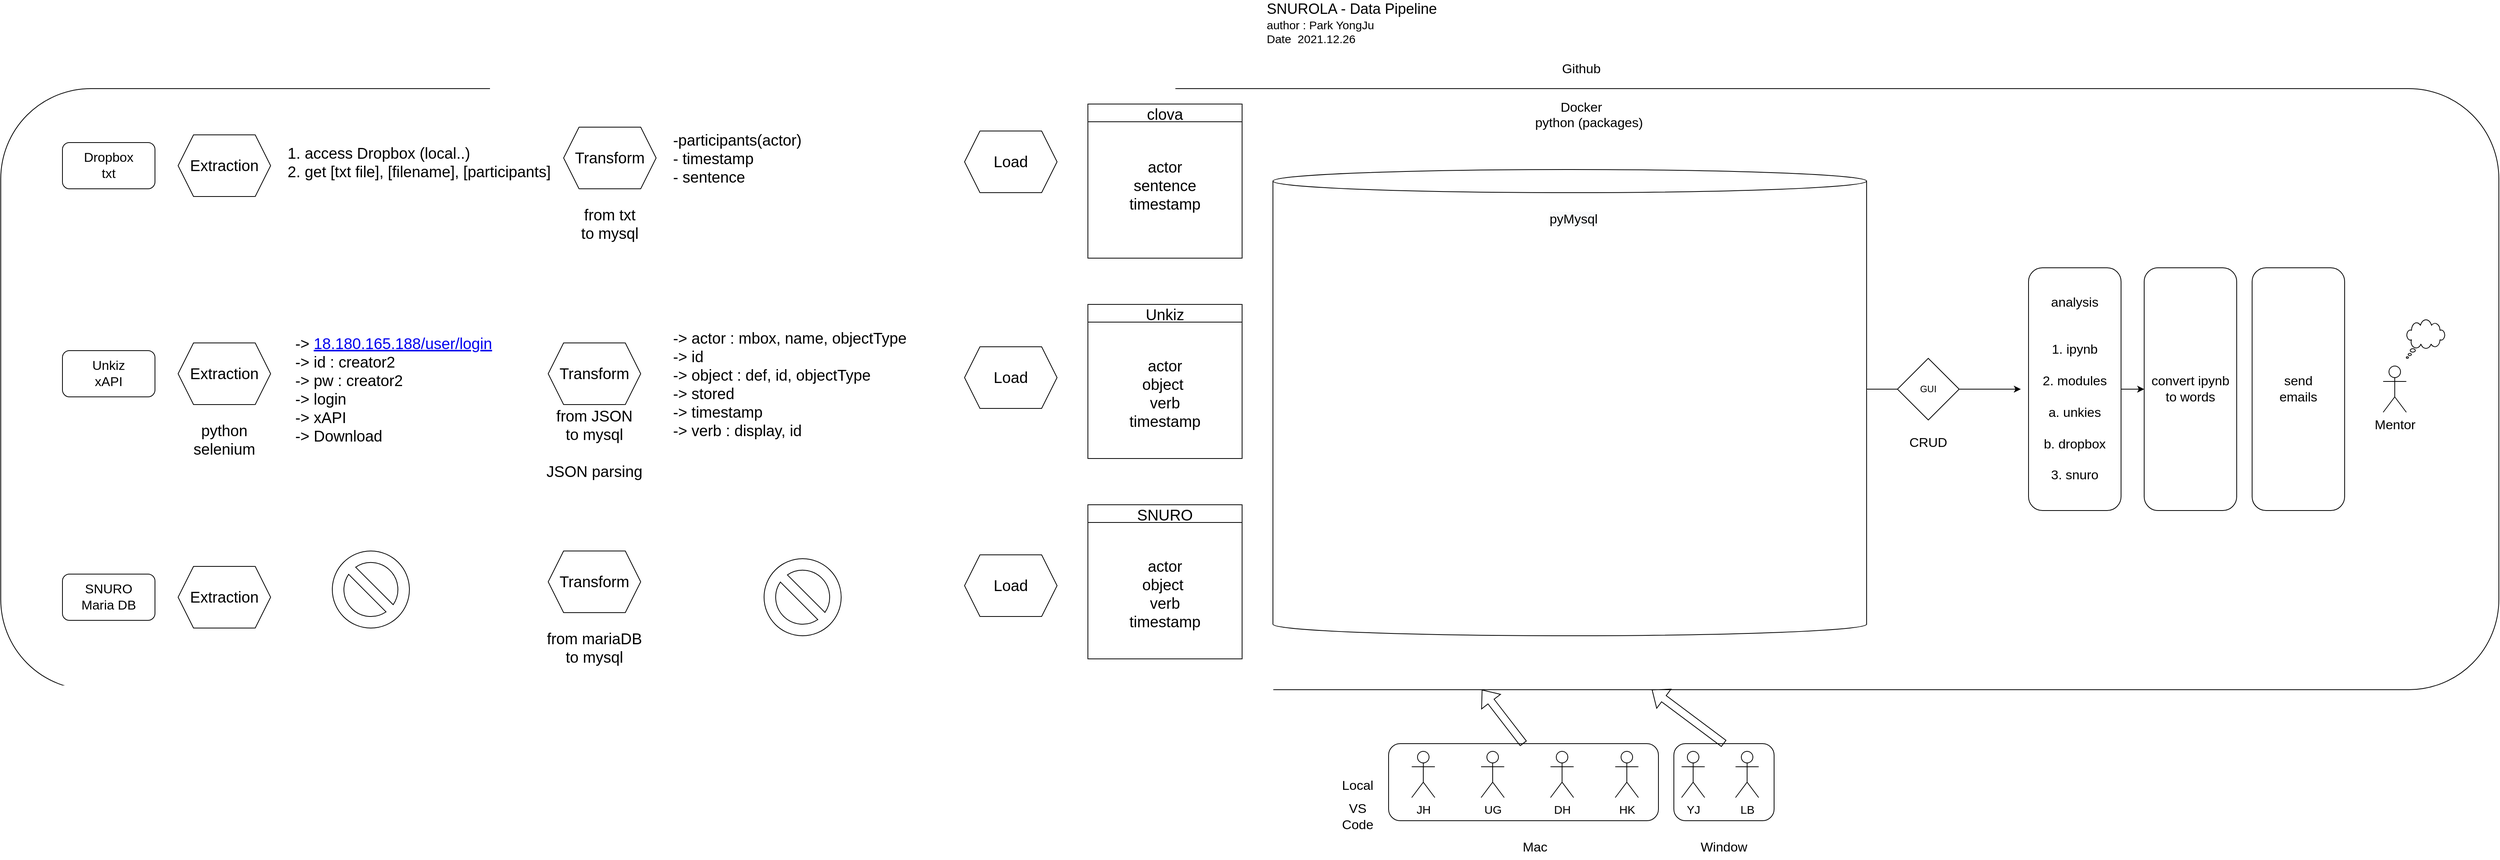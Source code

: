<mxfile version="16.1.0" type="github">
  <diagram id="KomBlYfURObIVosx0nQ2" name="Page-1">
    <mxGraphModel dx="4574" dy="1468" grid="1" gridSize="10" guides="1" tooltips="1" connect="1" arrows="1" fold="1" page="1" pageScale="1" pageWidth="827" pageHeight="1169" math="0" shadow="0">
      <root>
        <mxCell id="0" />
        <mxCell id="1" parent="0" />
        <mxCell id="mV-E5b2ut-4umRUvLPbg-17" value="" style="rounded=1;whiteSpace=wrap;html=1;fontSize=17;fillColor=none;" parent="1" vertex="1">
          <mxGeometry x="-1620" y="130" width="3240" height="780" as="geometry" />
        </mxCell>
        <mxCell id="mV-E5b2ut-4umRUvLPbg-1" value="&lt;font style=&quot;font-size: 19px&quot;&gt;SNUROLA - Data Pipeline&lt;br&gt;&lt;/font&gt;&lt;font style=&quot;font-size: 15px&quot;&gt;author : Park YongJu&lt;br&gt;Date&amp;nbsp; 2021.12.26&lt;/font&gt;" style="text;html=1;strokeColor=none;fillColor=none;align=left;verticalAlign=middle;whiteSpace=wrap;rounded=0;" parent="1" vertex="1">
          <mxGeometry x="20" y="30" width="230" height="30" as="geometry" />
        </mxCell>
        <mxCell id="mV-E5b2ut-4umRUvLPbg-2" value="JH" style="shape=umlActor;verticalLabelPosition=bottom;verticalAlign=top;html=1;outlineConnect=0;fontSize=15;" parent="1" vertex="1">
          <mxGeometry x="210" y="990" width="30" height="60" as="geometry" />
        </mxCell>
        <mxCell id="mV-E5b2ut-4umRUvLPbg-4" value="&lt;font style=&quot;font-size: 17px&quot;&gt;Local&lt;/font&gt;" style="text;html=1;strokeColor=none;fillColor=none;align=center;verticalAlign=middle;whiteSpace=wrap;rounded=0;fontSize=15;" parent="1" vertex="1">
          <mxGeometry x="110" y="1020" width="60" height="30" as="geometry" />
        </mxCell>
        <mxCell id="mV-E5b2ut-4umRUvLPbg-5" value="UG" style="shape=umlActor;verticalLabelPosition=bottom;verticalAlign=top;html=1;outlineConnect=0;fontSize=15;" parent="1" vertex="1">
          <mxGeometry x="300" y="990" width="30" height="60" as="geometry" />
        </mxCell>
        <mxCell id="mV-E5b2ut-4umRUvLPbg-6" value="DH" style="shape=umlActor;verticalLabelPosition=bottom;verticalAlign=top;html=1;outlineConnect=0;fontSize=15;" parent="1" vertex="1">
          <mxGeometry x="390" y="990" width="30" height="60" as="geometry" />
        </mxCell>
        <mxCell id="mV-E5b2ut-4umRUvLPbg-7" value="LB" style="shape=umlActor;verticalLabelPosition=bottom;verticalAlign=top;html=1;outlineConnect=0;fontSize=15;" parent="1" vertex="1">
          <mxGeometry x="630" y="990" width="30" height="60" as="geometry" />
        </mxCell>
        <mxCell id="mV-E5b2ut-4umRUvLPbg-8" value="HK" style="shape=umlActor;verticalLabelPosition=bottom;verticalAlign=top;html=1;outlineConnect=0;fontSize=15;" parent="1" vertex="1">
          <mxGeometry x="474" y="990" width="30" height="60" as="geometry" />
        </mxCell>
        <mxCell id="mV-E5b2ut-4umRUvLPbg-9" value="YJ" style="shape=umlActor;verticalLabelPosition=bottom;verticalAlign=top;html=1;outlineConnect=0;fontSize=15;" parent="1" vertex="1">
          <mxGeometry x="560" y="990" width="30" height="60" as="geometry" />
        </mxCell>
        <mxCell id="mV-E5b2ut-4umRUvLPbg-11" value="" style="rounded=1;whiteSpace=wrap;html=1;fontSize=17;fillColor=none;" parent="1" vertex="1">
          <mxGeometry x="180" y="980" width="350" height="100" as="geometry" />
        </mxCell>
        <mxCell id="mV-E5b2ut-4umRUvLPbg-12" value="" style="rounded=1;whiteSpace=wrap;html=1;fontSize=17;fillColor=none;" parent="1" vertex="1">
          <mxGeometry x="550" y="980" width="130" height="100" as="geometry" />
        </mxCell>
        <mxCell id="mV-E5b2ut-4umRUvLPbg-13" value="&lt;font style=&quot;font-size: 17px&quot;&gt;Mac&lt;/font&gt;" style="text;html=1;strokeColor=none;fillColor=none;align=center;verticalAlign=middle;whiteSpace=wrap;rounded=0;fontSize=15;" parent="1" vertex="1">
          <mxGeometry x="340" y="1100" width="60" height="30" as="geometry" />
        </mxCell>
        <mxCell id="mV-E5b2ut-4umRUvLPbg-14" value="&lt;font style=&quot;font-size: 17px&quot;&gt;Window&lt;/font&gt;" style="text;html=1;strokeColor=none;fillColor=none;align=center;verticalAlign=middle;whiteSpace=wrap;rounded=0;fontSize=15;" parent="1" vertex="1">
          <mxGeometry x="585" y="1100" width="60" height="30" as="geometry" />
        </mxCell>
        <mxCell id="mV-E5b2ut-4umRUvLPbg-18" value="" style="shape=flexArrow;endArrow=classic;html=1;rounded=0;fontSize=17;exitX=0.5;exitY=0;exitDx=0;exitDy=0;" parent="1" source="mV-E5b2ut-4umRUvLPbg-11" target="mV-E5b2ut-4umRUvLPbg-17" edge="1">
          <mxGeometry width="50" height="50" relative="1" as="geometry">
            <mxPoint x="540" y="570" as="sourcePoint" />
            <mxPoint x="590" y="520" as="targetPoint" />
          </mxGeometry>
        </mxCell>
        <mxCell id="mV-E5b2ut-4umRUvLPbg-19" value="" style="shape=flexArrow;endArrow=classic;html=1;rounded=0;fontSize=17;exitX=0.5;exitY=0;exitDx=0;exitDy=0;" parent="1" source="mV-E5b2ut-4umRUvLPbg-12" target="mV-E5b2ut-4umRUvLPbg-17" edge="1">
          <mxGeometry width="50" height="50" relative="1" as="geometry">
            <mxPoint x="540" y="570" as="sourcePoint" />
            <mxPoint x="590" y="520" as="targetPoint" />
          </mxGeometry>
        </mxCell>
        <mxCell id="mV-E5b2ut-4umRUvLPbg-20" value="&lt;span style=&quot;font-size: 17px&quot;&gt;Github&lt;br&gt;&lt;br&gt;&lt;/span&gt;" style="text;html=1;strokeColor=none;fillColor=none;align=center;verticalAlign=middle;whiteSpace=wrap;rounded=0;fontSize=15;" parent="1" vertex="1">
          <mxGeometry x="400" y="100" width="60" height="30" as="geometry" />
        </mxCell>
        <mxCell id="mV-E5b2ut-4umRUvLPbg-21" value="&lt;span style=&quot;font-size: 17px&quot;&gt;Docker&lt;br&gt;&lt;/span&gt;" style="text;html=1;strokeColor=none;fillColor=none;align=center;verticalAlign=middle;whiteSpace=wrap;rounded=0;fontSize=15;" parent="1" vertex="1">
          <mxGeometry x="400" y="140" width="60" height="30" as="geometry" />
        </mxCell>
        <mxCell id="mV-E5b2ut-4umRUvLPbg-23" value="&lt;span style=&quot;font-size: 17px&quot;&gt;python&amp;nbsp;(packages)&lt;br&gt;&lt;br&gt;&lt;br&gt;&lt;/span&gt;" style="text;html=1;strokeColor=none;fillColor=none;align=center;verticalAlign=middle;whiteSpace=wrap;rounded=0;fontSize=15;" parent="1" vertex="1">
          <mxGeometry x="410" y="180" width="60" height="30" as="geometry" />
        </mxCell>
        <mxCell id="mV-E5b2ut-4umRUvLPbg-26" value="analysis&lt;br&gt;&lt;br&gt;&lt;br&gt;1. ipynb&lt;br&gt;&lt;br&gt;2. modules&lt;br&gt;&lt;br&gt;a. unkies&lt;br&gt;&lt;br&gt;b. dropbox&lt;br&gt;&lt;br&gt;3. snuro" style="rounded=1;whiteSpace=wrap;html=1;fontSize=17;fillColor=none;" parent="1" vertex="1">
          <mxGeometry x="1010" y="362.5" width="120" height="315" as="geometry" />
        </mxCell>
        <mxCell id="mV-E5b2ut-4umRUvLPbg-29" value="convert ipynb to words" style="rounded=1;whiteSpace=wrap;html=1;fontSize=17;fillColor=none;" parent="1" vertex="1">
          <mxGeometry x="1160" y="362.5" width="120" height="315" as="geometry" />
        </mxCell>
        <mxCell id="mV-E5b2ut-4umRUvLPbg-31" value="" style="shape=cylinder3;whiteSpace=wrap;html=1;boundedLbl=1;backgroundOutline=1;size=15;glass=1;fontSize=17;fillColor=none;" parent="1" vertex="1">
          <mxGeometry x="30" y="235" width="770" height="605" as="geometry" />
        </mxCell>
        <mxCell id="mV-E5b2ut-4umRUvLPbg-34" value="&lt;span style=&quot;font-size: 17px&quot;&gt;VS Code&lt;/span&gt;" style="text;html=1;strokeColor=none;fillColor=none;align=center;verticalAlign=middle;whiteSpace=wrap;rounded=0;fontSize=15;" parent="1" vertex="1">
          <mxGeometry x="110" y="1060" width="60" height="30" as="geometry" />
        </mxCell>
        <mxCell id="W7DBwRAsvJPkKnuEcQkR-1" value="GUI" style="rhombus;whiteSpace=wrap;html=1;" vertex="1" parent="1">
          <mxGeometry x="840" y="480" width="80" height="80" as="geometry" />
        </mxCell>
        <mxCell id="W7DBwRAsvJPkKnuEcQkR-2" value="" style="endArrow=none;html=1;rounded=0;entryX=0;entryY=0.5;entryDx=0;entryDy=0;" edge="1" parent="1" target="W7DBwRAsvJPkKnuEcQkR-1">
          <mxGeometry width="50" height="50" relative="1" as="geometry">
            <mxPoint x="800" y="520" as="sourcePoint" />
            <mxPoint x="1340" y="700" as="targetPoint" />
          </mxGeometry>
        </mxCell>
        <mxCell id="W7DBwRAsvJPkKnuEcQkR-4" value="" style="endArrow=classic;html=1;rounded=0;exitX=1;exitY=0.5;exitDx=0;exitDy=0;" edge="1" parent="1" source="W7DBwRAsvJPkKnuEcQkR-1">
          <mxGeometry width="50" height="50" relative="1" as="geometry">
            <mxPoint x="1560" y="660" as="sourcePoint" />
            <mxPoint x="1000" y="520" as="targetPoint" />
          </mxGeometry>
        </mxCell>
        <mxCell id="W7DBwRAsvJPkKnuEcQkR-5" value="" style="endArrow=classic;html=1;rounded=0;exitX=1;exitY=0.5;exitDx=0;exitDy=0;entryX=0;entryY=0.5;entryDx=0;entryDy=0;" edge="1" parent="1" source="mV-E5b2ut-4umRUvLPbg-26" target="mV-E5b2ut-4umRUvLPbg-29">
          <mxGeometry width="50" height="50" relative="1" as="geometry">
            <mxPoint x="1510" y="710" as="sourcePoint" />
            <mxPoint x="1560" y="660" as="targetPoint" />
          </mxGeometry>
        </mxCell>
        <mxCell id="W7DBwRAsvJPkKnuEcQkR-6" value="&lt;br&gt;&lt;br&gt;&lt;span style=&quot;color: rgb(0 , 0 , 0) ; font-family: &amp;#34;helvetica&amp;#34; ; font-size: 17px ; font-style: normal ; font-weight: 400 ; letter-spacing: normal ; text-align: center ; text-indent: 0px ; text-transform: none ; word-spacing: 0px ; background-color: rgb(248 , 249 , 250) ; display: inline ; float: none&quot;&gt;pyMysql&lt;/span&gt;" style="text;html=1;strokeColor=none;fillColor=none;align=center;verticalAlign=middle;whiteSpace=wrap;rounded=0;" vertex="1" parent="1">
          <mxGeometry x="390" y="270" width="60" height="30" as="geometry" />
        </mxCell>
        <mxCell id="W7DBwRAsvJPkKnuEcQkR-8" value="&lt;font style=&quot;font-size: 17px&quot;&gt;SNURO&lt;br&gt;Maria DB&lt;/font&gt;" style="rounded=1;whiteSpace=wrap;html=1;" vertex="1" parent="1">
          <mxGeometry x="-1540" y="760" width="120" height="60" as="geometry" />
        </mxCell>
        <mxCell id="W7DBwRAsvJPkKnuEcQkR-9" value="Unkiz&lt;br&gt;xAPI" style="rounded=1;whiteSpace=wrap;html=1;fontSize=17;" vertex="1" parent="1">
          <mxGeometry x="-1540" y="470" width="120" height="60" as="geometry" />
        </mxCell>
        <mxCell id="W7DBwRAsvJPkKnuEcQkR-10" value="Dropbox&lt;br&gt;txt" style="rounded=1;whiteSpace=wrap;html=1;fontSize=17;" vertex="1" parent="1">
          <mxGeometry x="-1540" y="200" width="120" height="60" as="geometry" />
        </mxCell>
        <mxCell id="W7DBwRAsvJPkKnuEcQkR-11" value="Mentor" style="shape=umlActor;verticalLabelPosition=bottom;verticalAlign=top;html=1;outlineConnect=0;fontSize=17;" vertex="1" parent="1">
          <mxGeometry x="1470" y="490" width="30" height="60" as="geometry" />
        </mxCell>
        <mxCell id="W7DBwRAsvJPkKnuEcQkR-12" value="" style="whiteSpace=wrap;html=1;shape=mxgraph.basic.cloud_callout;fontSize=17;" vertex="1" parent="1">
          <mxGeometry x="1500" y="430" width="50" height="50" as="geometry" />
        </mxCell>
        <mxCell id="W7DBwRAsvJPkKnuEcQkR-16" value="&lt;span style=&quot;font-family: &amp;#34;apple sd gothic neo&amp;#34; , &amp;#34;arial&amp;#34; , sans-serif ; text-align: left&quot;&gt;&lt;font style=&quot;font-size: 20px&quot;&gt;Extraction&lt;/font&gt;&lt;/span&gt;" style="shape=hexagon;perimeter=hexagonPerimeter2;whiteSpace=wrap;html=1;fixedSize=1;fontSize=17;" vertex="1" parent="1">
          <mxGeometry x="-1390" y="190" width="120" height="80" as="geometry" />
        </mxCell>
        <mxCell id="W7DBwRAsvJPkKnuEcQkR-17" value="&lt;span style=&quot;font-family: &amp;#34;apple sd gothic neo&amp;#34; , &amp;#34;arial&amp;#34; , sans-serif ; text-align: left&quot;&gt;&lt;font style=&quot;font-size: 20px&quot;&gt;Extraction&lt;/font&gt;&lt;/span&gt;" style="shape=hexagon;perimeter=hexagonPerimeter2;whiteSpace=wrap;html=1;fixedSize=1;fontSize=17;" vertex="1" parent="1">
          <mxGeometry x="-1390" y="460" width="120" height="80" as="geometry" />
        </mxCell>
        <mxCell id="W7DBwRAsvJPkKnuEcQkR-18" value="&lt;span style=&quot;font-family: &amp;#34;apple sd gothic neo&amp;#34; , &amp;#34;arial&amp;#34; , sans-serif ; text-align: left&quot;&gt;&lt;font style=&quot;font-size: 20px&quot;&gt;Extraction&lt;/font&gt;&lt;/span&gt;" style="shape=hexagon;perimeter=hexagonPerimeter2;whiteSpace=wrap;html=1;fixedSize=1;fontSize=17;" vertex="1" parent="1">
          <mxGeometry x="-1390" y="750" width="120" height="80" as="geometry" />
        </mxCell>
        <mxCell id="W7DBwRAsvJPkKnuEcQkR-19" value="-&amp;gt;&amp;nbsp;&lt;a href=&quot;http://18.180.165.188/user/login&quot;&gt;18.180.165.188/user/login&lt;/a&gt;&lt;br&gt;-&amp;gt; id : creator2&lt;br&gt;-&amp;gt; pw : creator2&lt;br&gt;-&amp;gt; login&lt;br&gt;-&amp;gt; xAPI&lt;br&gt;-&amp;gt; Download" style="text;html=1;strokeColor=none;fillColor=none;align=left;verticalAlign=middle;whiteSpace=wrap;rounded=0;labelBackgroundColor=none;fontSize=20;fontColor=#000000;" vertex="1" parent="1">
          <mxGeometry x="-1240.5" y="445" width="287" height="150" as="geometry" />
        </mxCell>
        <mxCell id="W7DBwRAsvJPkKnuEcQkR-21" value="&lt;span style=&quot;font-family: &amp;#34;apple sd gothic neo&amp;#34; , &amp;#34;arial&amp;#34; , sans-serif ; text-align: left&quot;&gt;&lt;font style=&quot;font-size: 20px&quot;&gt;Transform&lt;/font&gt;&lt;/span&gt;" style="shape=hexagon;perimeter=hexagonPerimeter2;whiteSpace=wrap;html=1;fixedSize=1;fontSize=17;" vertex="1" parent="1">
          <mxGeometry x="-910" y="460" width="120" height="80" as="geometry" />
        </mxCell>
        <mxCell id="W7DBwRAsvJPkKnuEcQkR-22" value="-&amp;gt; actor : mbox, name, objectType&lt;br&gt;-&amp;gt; id&lt;br&gt;-&amp;gt; object : def, id, objectType&lt;br&gt;-&amp;gt; stored&lt;br&gt;-&amp;gt; timestamp&lt;br&gt;-&amp;gt; verb : display, id&lt;br&gt;&lt;br&gt;" style="text;html=1;strokeColor=none;fillColor=none;align=left;verticalAlign=middle;whiteSpace=wrap;rounded=0;labelBackgroundColor=none;fontSize=20;fontColor=#000000;" vertex="1" parent="1">
          <mxGeometry x="-750" y="450" width="320" height="150" as="geometry" />
        </mxCell>
        <mxCell id="W7DBwRAsvJPkKnuEcQkR-23" value="from JSON &lt;br&gt;to mysql&lt;br&gt;&lt;br&gt;JSON parsing" style="text;html=1;strokeColor=none;fillColor=none;align=center;verticalAlign=middle;whiteSpace=wrap;rounded=0;labelBackgroundColor=none;fontSize=20;fontColor=#000000;" vertex="1" parent="1">
          <mxGeometry x="-920" y="560" width="140" height="60" as="geometry" />
        </mxCell>
        <mxCell id="W7DBwRAsvJPkKnuEcQkR-24" value="&lt;span style=&quot;font-family: &amp;#34;apple sd gothic neo&amp;#34; , &amp;#34;arial&amp;#34; , sans-serif ; text-align: left&quot;&gt;&lt;font style=&quot;font-size: 20px&quot;&gt;Load&lt;/font&gt;&lt;/span&gt;" style="shape=hexagon;perimeter=hexagonPerimeter2;whiteSpace=wrap;html=1;fixedSize=1;fontSize=17;" vertex="1" parent="1">
          <mxGeometry x="-370" y="465" width="120" height="80" as="geometry" />
        </mxCell>
        <mxCell id="W7DBwRAsvJPkKnuEcQkR-26" value="Unkiz" style="swimlane;labelBackgroundColor=none;fontSize=20;fontColor=#000000;fontStyle=0" vertex="1" parent="1">
          <mxGeometry x="-210" y="410" width="200" height="200" as="geometry" />
        </mxCell>
        <mxCell id="W7DBwRAsvJPkKnuEcQkR-42" value="actor&lt;br&gt;object&amp;nbsp;&lt;br&gt;verb&lt;br&gt;timestamp" style="text;html=1;strokeColor=none;fillColor=none;align=center;verticalAlign=middle;whiteSpace=wrap;rounded=0;labelBackgroundColor=none;fontSize=20;fontColor=#000000;" vertex="1" parent="W7DBwRAsvJPkKnuEcQkR-26">
          <mxGeometry x="70" y="100" width="60" height="30" as="geometry" />
        </mxCell>
        <mxCell id="W7DBwRAsvJPkKnuEcQkR-27" value="&lt;span style=&quot;font-family: &amp;#34;apple sd gothic neo&amp;#34; , &amp;#34;arial&amp;#34; , sans-serif ; text-align: left&quot;&gt;&lt;font style=&quot;font-size: 20px&quot;&gt;Transform&lt;/font&gt;&lt;/span&gt;" style="shape=hexagon;perimeter=hexagonPerimeter2;whiteSpace=wrap;html=1;fixedSize=1;fontSize=17;" vertex="1" parent="1">
          <mxGeometry x="-910" y="730" width="120" height="80" as="geometry" />
        </mxCell>
        <mxCell id="W7DBwRAsvJPkKnuEcQkR-28" value="from mariaDB&lt;br&gt;to mysql" style="text;html=1;strokeColor=none;fillColor=none;align=center;verticalAlign=middle;whiteSpace=wrap;rounded=0;labelBackgroundColor=none;fontSize=20;fontColor=#000000;" vertex="1" parent="1">
          <mxGeometry x="-920" y="825" width="140" height="60" as="geometry" />
        </mxCell>
        <mxCell id="W7DBwRAsvJPkKnuEcQkR-29" value="&lt;span style=&quot;font-family: &amp;#34;apple sd gothic neo&amp;#34; , &amp;#34;arial&amp;#34; , sans-serif ; text-align: left&quot;&gt;&lt;font style=&quot;font-size: 20px&quot;&gt;Load&lt;/font&gt;&lt;/span&gt;" style="shape=hexagon;perimeter=hexagonPerimeter2;whiteSpace=wrap;html=1;fixedSize=1;fontSize=17;" vertex="1" parent="1">
          <mxGeometry x="-370" y="735" width="120" height="80" as="geometry" />
        </mxCell>
        <mxCell id="W7DBwRAsvJPkKnuEcQkR-30" value="&lt;span style=&quot;font-family: &amp;#34;apple sd gothic neo&amp;#34; , &amp;#34;arial&amp;#34; , sans-serif ; text-align: left&quot;&gt;&lt;font style=&quot;font-size: 20px&quot;&gt;Transform&lt;/font&gt;&lt;/span&gt;" style="shape=hexagon;perimeter=hexagonPerimeter2;whiteSpace=wrap;html=1;fixedSize=1;fontSize=17;" vertex="1" parent="1">
          <mxGeometry x="-890" y="180" width="120" height="80" as="geometry" />
        </mxCell>
        <mxCell id="W7DBwRAsvJPkKnuEcQkR-31" value="from txt&lt;br&gt;to mysql" style="text;html=1;strokeColor=none;fillColor=none;align=center;verticalAlign=middle;whiteSpace=wrap;rounded=0;labelBackgroundColor=none;fontSize=20;fontColor=#000000;" vertex="1" parent="1">
          <mxGeometry x="-900" y="275" width="140" height="60" as="geometry" />
        </mxCell>
        <mxCell id="W7DBwRAsvJPkKnuEcQkR-32" value="&lt;span style=&quot;font-family: &amp;#34;apple sd gothic neo&amp;#34; , &amp;#34;arial&amp;#34; , sans-serif ; text-align: left&quot;&gt;&lt;font style=&quot;font-size: 20px&quot;&gt;Load&lt;/font&gt;&lt;/span&gt;" style="shape=hexagon;perimeter=hexagonPerimeter2;whiteSpace=wrap;html=1;fixedSize=1;fontSize=17;" vertex="1" parent="1">
          <mxGeometry x="-370" y="185" width="120" height="80" as="geometry" />
        </mxCell>
        <mxCell id="W7DBwRAsvJPkKnuEcQkR-33" value="1. access Dropbox (local..)&lt;br&gt;2. get [txt file], [filename], [participants]" style="text;html=1;strokeColor=none;fillColor=none;align=left;verticalAlign=middle;whiteSpace=wrap;rounded=0;labelBackgroundColor=none;fontSize=20;fontColor=#000000;" vertex="1" parent="1">
          <mxGeometry x="-1250" y="150" width="350" height="150" as="geometry" />
        </mxCell>
        <mxCell id="W7DBwRAsvJPkKnuEcQkR-34" value="-participants(actor)&lt;br&gt;- timestamp&lt;br&gt;- sentence" style="text;html=1;strokeColor=none;fillColor=none;align=left;verticalAlign=middle;whiteSpace=wrap;rounded=0;labelBackgroundColor=none;fontSize=20;fontColor=#000000;" vertex="1" parent="1">
          <mxGeometry x="-750" y="180" width="210" height="80" as="geometry" />
        </mxCell>
        <mxCell id="W7DBwRAsvJPkKnuEcQkR-35" value="clova" style="swimlane;labelBackgroundColor=none;fontSize=20;fontColor=#000000;fontStyle=0" vertex="1" parent="1">
          <mxGeometry x="-210" y="150" width="200" height="200" as="geometry" />
        </mxCell>
        <mxCell id="W7DBwRAsvJPkKnuEcQkR-47" value="actor&lt;br&gt;sentence&lt;br&gt;timestamp" style="text;html=1;strokeColor=none;fillColor=none;align=center;verticalAlign=middle;whiteSpace=wrap;rounded=0;labelBackgroundColor=none;fontSize=20;fontColor=#000000;" vertex="1" parent="W7DBwRAsvJPkKnuEcQkR-35">
          <mxGeometry x="70" y="90" width="60" height="30" as="geometry" />
        </mxCell>
        <mxCell id="W7DBwRAsvJPkKnuEcQkR-36" value="SNURO" style="swimlane;labelBackgroundColor=none;fontSize=20;fontColor=#000000;fontStyle=0" vertex="1" parent="1">
          <mxGeometry x="-210" y="670" width="200" height="200" as="geometry" />
        </mxCell>
        <mxCell id="W7DBwRAsvJPkKnuEcQkR-46" value="actor&lt;br&gt;object&amp;nbsp;&lt;br&gt;verb&lt;br&gt;timestamp" style="text;html=1;strokeColor=none;fillColor=none;align=center;verticalAlign=middle;whiteSpace=wrap;rounded=0;labelBackgroundColor=none;fontSize=20;fontColor=#000000;" vertex="1" parent="W7DBwRAsvJPkKnuEcQkR-36">
          <mxGeometry x="70" y="100" width="60" height="30" as="geometry" />
        </mxCell>
        <mxCell id="W7DBwRAsvJPkKnuEcQkR-37" value="python&lt;br&gt;selenium" style="text;html=1;strokeColor=none;fillColor=none;align=center;verticalAlign=middle;whiteSpace=wrap;rounded=0;labelBackgroundColor=none;fontSize=20;fontColor=#000000;" vertex="1" parent="1">
          <mxGeometry x="-1400" y="555" width="140" height="60" as="geometry" />
        </mxCell>
        <mxCell id="W7DBwRAsvJPkKnuEcQkR-39" value="send&lt;br&gt;emails" style="rounded=1;whiteSpace=wrap;html=1;fontSize=17;fillColor=none;" vertex="1" parent="1">
          <mxGeometry x="1300" y="362.5" width="120" height="315" as="geometry" />
        </mxCell>
        <mxCell id="W7DBwRAsvJPkKnuEcQkR-54" value="" style="verticalLabelPosition=bottom;verticalAlign=top;html=1;shape=mxgraph.basic.no_symbol;labelBackgroundColor=none;fontSize=20;fontColor=#000000;fillColor=none;" vertex="1" parent="1">
          <mxGeometry x="-1190" y="730" width="100" height="100" as="geometry" />
        </mxCell>
        <mxCell id="W7DBwRAsvJPkKnuEcQkR-55" value="" style="verticalLabelPosition=bottom;verticalAlign=top;html=1;shape=mxgraph.basic.no_symbol;labelBackgroundColor=none;fontSize=20;fontColor=#000000;fillColor=none;" vertex="1" parent="1">
          <mxGeometry x="-630" y="740" width="100" height="100" as="geometry" />
        </mxCell>
        <mxCell id="W7DBwRAsvJPkKnuEcQkR-56" value="&lt;span style=&quot;font-size: 17px&quot;&gt;CRUD&lt;br&gt;&lt;/span&gt;" style="text;html=1;strokeColor=none;fillColor=none;align=center;verticalAlign=middle;whiteSpace=wrap;rounded=0;fontSize=15;" vertex="1" parent="1">
          <mxGeometry x="850" y="575" width="60" height="30" as="geometry" />
        </mxCell>
      </root>
    </mxGraphModel>
  </diagram>
</mxfile>
